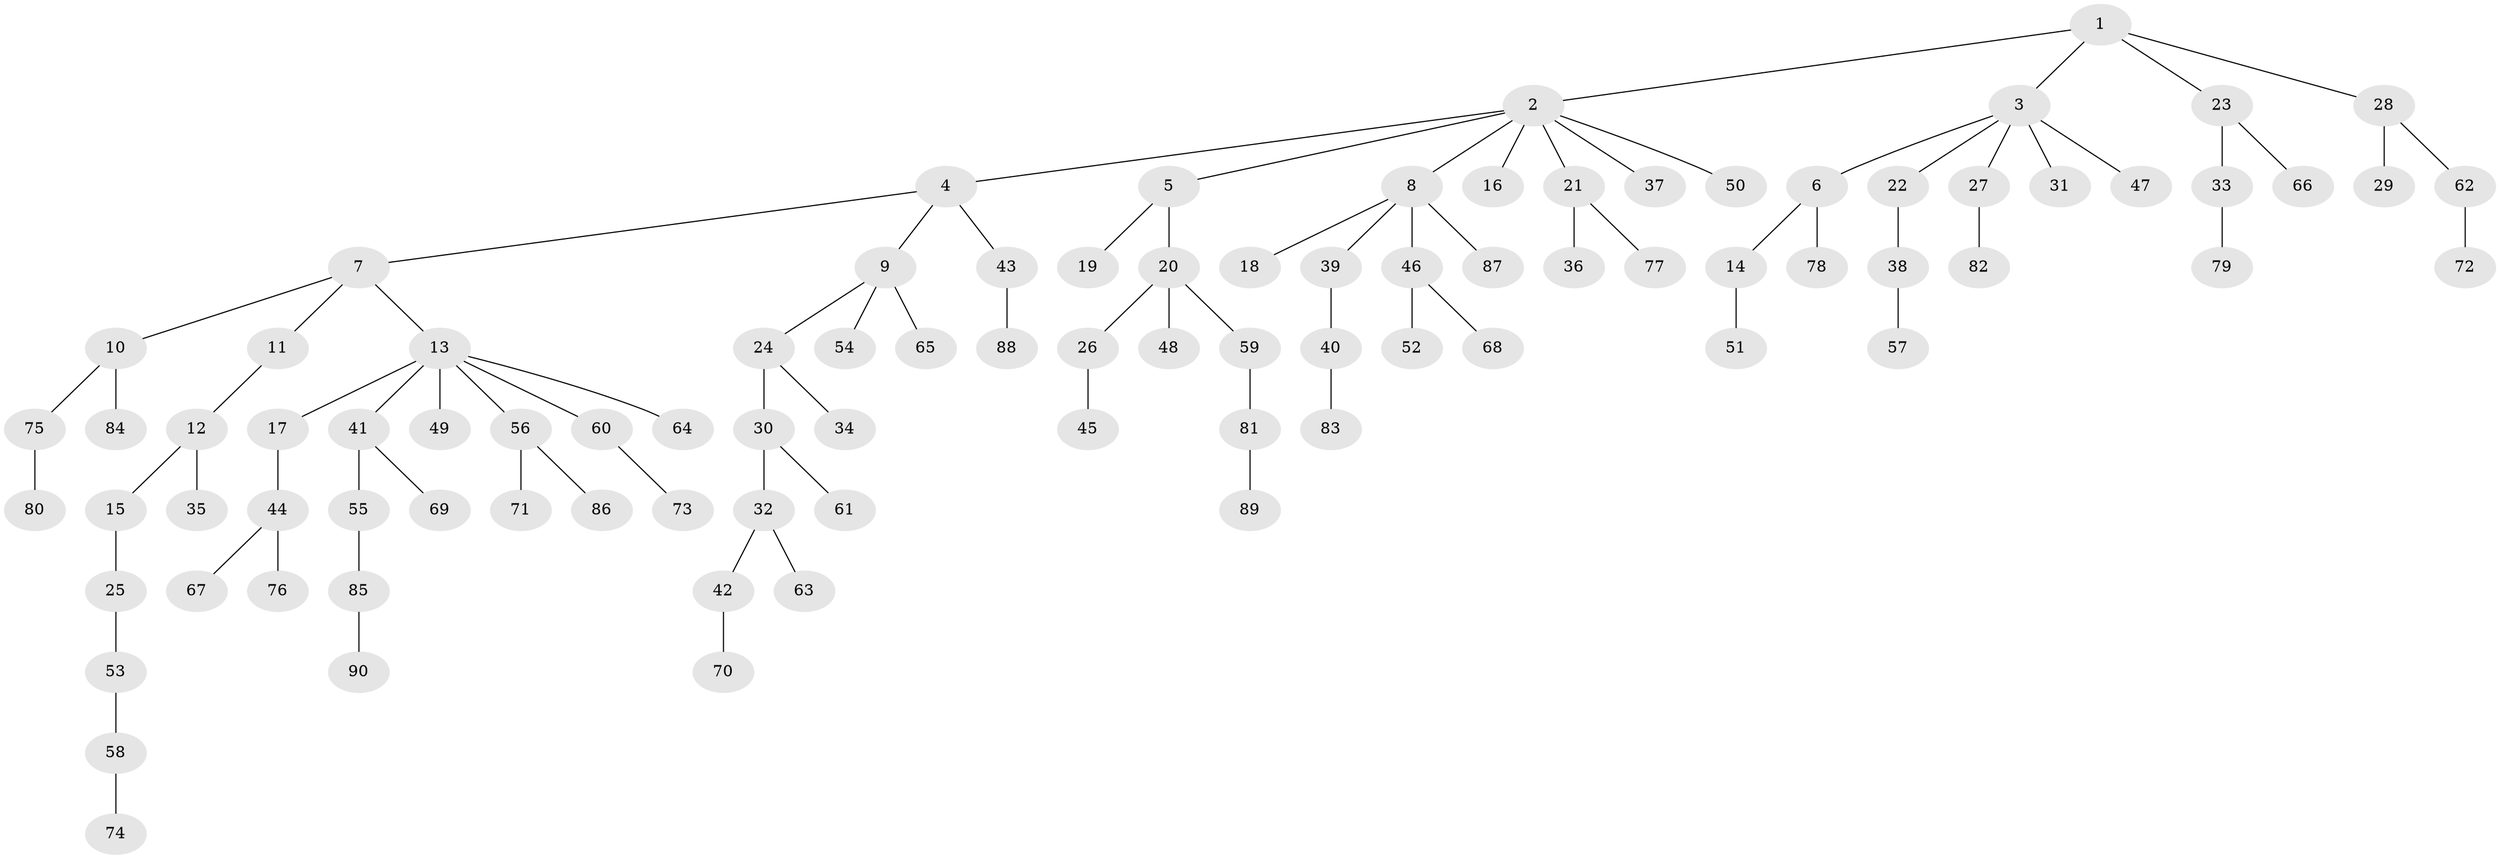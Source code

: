 // coarse degree distribution, {4: 0.14285714285714285, 2: 0.21428571428571427, 1: 0.5357142857142857, 5: 0.03571428571428571, 3: 0.07142857142857142}
// Generated by graph-tools (version 1.1) at 2025/37/03/04/25 23:37:26]
// undirected, 90 vertices, 89 edges
graph export_dot {
  node [color=gray90,style=filled];
  1;
  2;
  3;
  4;
  5;
  6;
  7;
  8;
  9;
  10;
  11;
  12;
  13;
  14;
  15;
  16;
  17;
  18;
  19;
  20;
  21;
  22;
  23;
  24;
  25;
  26;
  27;
  28;
  29;
  30;
  31;
  32;
  33;
  34;
  35;
  36;
  37;
  38;
  39;
  40;
  41;
  42;
  43;
  44;
  45;
  46;
  47;
  48;
  49;
  50;
  51;
  52;
  53;
  54;
  55;
  56;
  57;
  58;
  59;
  60;
  61;
  62;
  63;
  64;
  65;
  66;
  67;
  68;
  69;
  70;
  71;
  72;
  73;
  74;
  75;
  76;
  77;
  78;
  79;
  80;
  81;
  82;
  83;
  84;
  85;
  86;
  87;
  88;
  89;
  90;
  1 -- 2;
  1 -- 3;
  1 -- 23;
  1 -- 28;
  2 -- 4;
  2 -- 5;
  2 -- 8;
  2 -- 16;
  2 -- 21;
  2 -- 37;
  2 -- 50;
  3 -- 6;
  3 -- 22;
  3 -- 27;
  3 -- 31;
  3 -- 47;
  4 -- 7;
  4 -- 9;
  4 -- 43;
  5 -- 19;
  5 -- 20;
  6 -- 14;
  6 -- 78;
  7 -- 10;
  7 -- 11;
  7 -- 13;
  8 -- 18;
  8 -- 39;
  8 -- 46;
  8 -- 87;
  9 -- 24;
  9 -- 54;
  9 -- 65;
  10 -- 75;
  10 -- 84;
  11 -- 12;
  12 -- 15;
  12 -- 35;
  13 -- 17;
  13 -- 41;
  13 -- 49;
  13 -- 56;
  13 -- 60;
  13 -- 64;
  14 -- 51;
  15 -- 25;
  17 -- 44;
  20 -- 26;
  20 -- 48;
  20 -- 59;
  21 -- 36;
  21 -- 77;
  22 -- 38;
  23 -- 33;
  23 -- 66;
  24 -- 30;
  24 -- 34;
  25 -- 53;
  26 -- 45;
  27 -- 82;
  28 -- 29;
  28 -- 62;
  30 -- 32;
  30 -- 61;
  32 -- 42;
  32 -- 63;
  33 -- 79;
  38 -- 57;
  39 -- 40;
  40 -- 83;
  41 -- 55;
  41 -- 69;
  42 -- 70;
  43 -- 88;
  44 -- 67;
  44 -- 76;
  46 -- 52;
  46 -- 68;
  53 -- 58;
  55 -- 85;
  56 -- 71;
  56 -- 86;
  58 -- 74;
  59 -- 81;
  60 -- 73;
  62 -- 72;
  75 -- 80;
  81 -- 89;
  85 -- 90;
}

